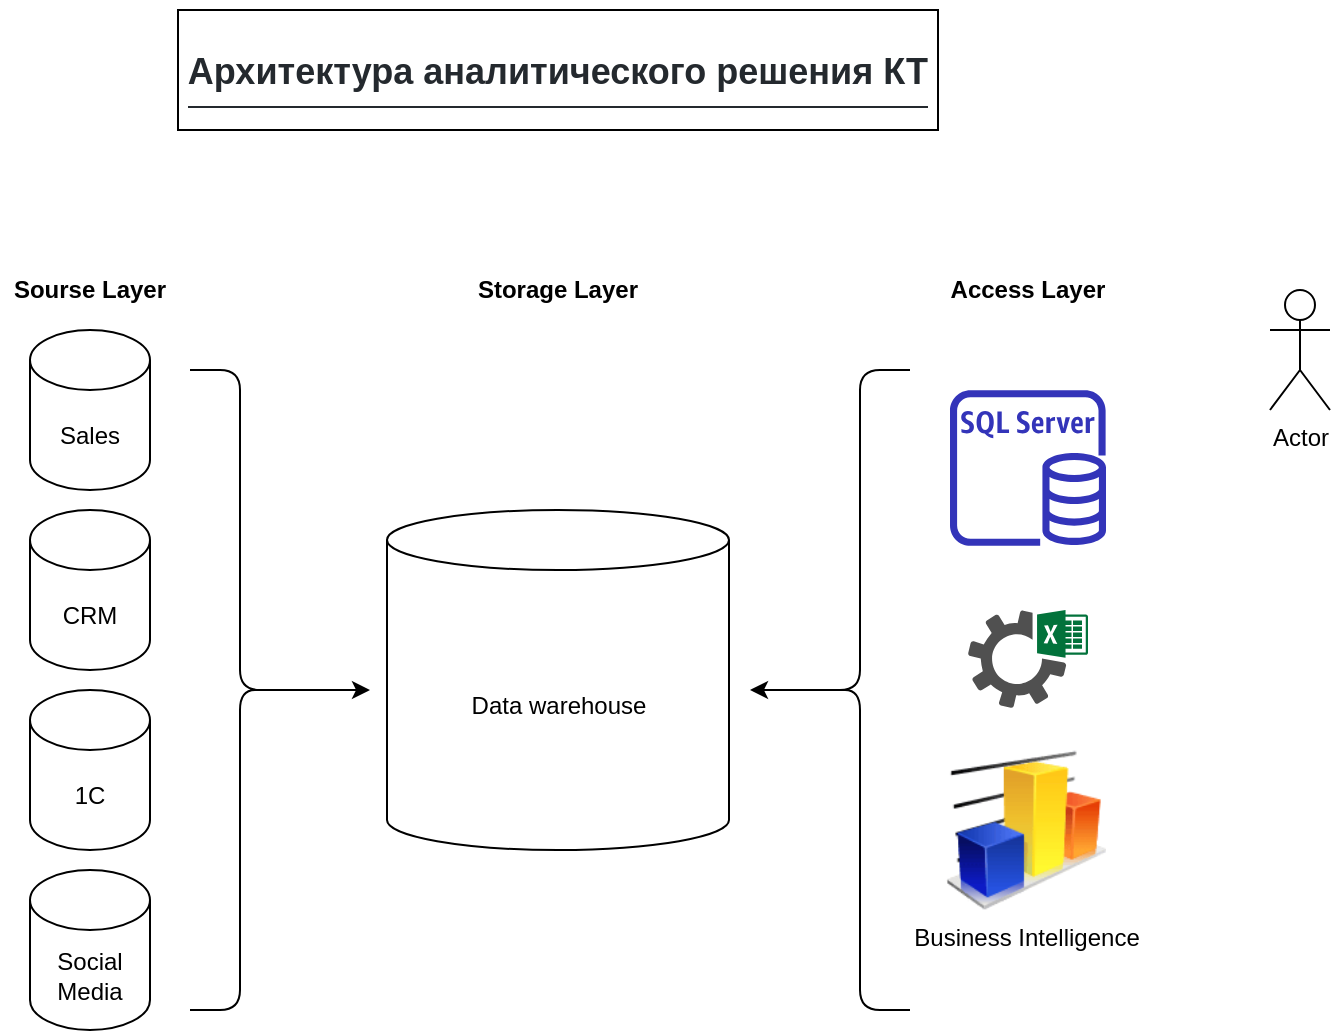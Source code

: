 <mxfile version="14.9.6" type="device"><diagram id="4MBOzaAb6K5QXEno6gKZ" name="Страница 1"><mxGraphModel dx="1086" dy="626" grid="1" gridSize="10" guides="1" tooltips="1" connect="1" arrows="1" fold="1" page="1" pageScale="1" pageWidth="827" pageHeight="1169" math="0" shadow="0"><root><mxCell id="0"/><mxCell id="1" parent="0"/><mxCell id="3IRff395m8ovKauEipWG-1" value="&lt;h2 style=&quot;box-sizing: border-box ; margin-bottom: 16px ; margin-top: 24px ; line-height: 1.25 ; border-bottom: 1px solid ; padding-bottom: 0.3em ; color: rgb(36 , 41 , 46) ; font-family: , &amp;#34;blinkmacsystemfont&amp;#34; , &amp;#34;segoe ui&amp;#34; , &amp;#34;helvetica&amp;#34; , &amp;#34;arial&amp;#34; , sans-serif , &amp;#34;apple color emoji&amp;#34; , &amp;#34;segoe ui emoji&amp;#34; ; background-color: rgb(255 , 255 , 255)&quot;&gt;Архитектура аналитического решения КТ&lt;/h2&gt;" style="rounded=0;whiteSpace=wrap;html=1;" vertex="1" parent="1"><mxGeometry x="224" y="20" width="380" height="60" as="geometry"/></mxCell><mxCell id="3IRff395m8ovKauEipWG-2" value="Data warehouse" style="shape=cylinder3;whiteSpace=wrap;html=1;boundedLbl=1;backgroundOutline=1;size=15;" vertex="1" parent="1"><mxGeometry x="328.5" y="270" width="171" height="170" as="geometry"/></mxCell><mxCell id="3IRff395m8ovKauEipWG-3" value="Sales" style="shape=cylinder3;whiteSpace=wrap;html=1;boundedLbl=1;backgroundOutline=1;size=15;" vertex="1" parent="1"><mxGeometry x="150" y="180" width="60" height="80" as="geometry"/></mxCell><mxCell id="3IRff395m8ovKauEipWG-5" value="&lt;b&gt;Sourse Layer&lt;/b&gt;" style="text;html=1;strokeColor=none;fillColor=none;align=center;verticalAlign=middle;whiteSpace=wrap;rounded=0;" vertex="1" parent="1"><mxGeometry x="135" y="150" width="90" height="20" as="geometry"/></mxCell><mxCell id="3IRff395m8ovKauEipWG-6" value="CRM" style="shape=cylinder3;whiteSpace=wrap;html=1;boundedLbl=1;backgroundOutline=1;size=15;" vertex="1" parent="1"><mxGeometry x="150" y="270" width="60" height="80" as="geometry"/></mxCell><mxCell id="3IRff395m8ovKauEipWG-7" value="1C" style="shape=cylinder3;whiteSpace=wrap;html=1;boundedLbl=1;backgroundOutline=1;size=15;" vertex="1" parent="1"><mxGeometry x="150" y="360" width="60" height="80" as="geometry"/></mxCell><mxCell id="3IRff395m8ovKauEipWG-9" value="Social Media" style="shape=cylinder3;whiteSpace=wrap;html=1;boundedLbl=1;backgroundOutline=1;size=15;" vertex="1" parent="1"><mxGeometry x="150" y="450" width="60" height="80" as="geometry"/></mxCell><mxCell id="3IRff395m8ovKauEipWG-12" style="edgeStyle=orthogonalEdgeStyle;rounded=0;orthogonalLoop=1;jettySize=auto;html=1;exitX=0.1;exitY=0.5;exitDx=0;exitDy=0;exitPerimeter=0;" edge="1" parent="1" source="3IRff395m8ovKauEipWG-11"><mxGeometry relative="1" as="geometry"><mxPoint x="320" y="360" as="targetPoint"/></mxGeometry></mxCell><mxCell id="3IRff395m8ovKauEipWG-11" value="" style="shape=curlyBracket;whiteSpace=wrap;html=1;rounded=1;flipH=1;" vertex="1" parent="1"><mxGeometry x="230" y="200" width="50" height="320" as="geometry"/></mxCell><mxCell id="3IRff395m8ovKauEipWG-13" value="&lt;b&gt;Storage Layer&lt;/b&gt;" style="text;html=1;strokeColor=none;fillColor=none;align=center;verticalAlign=middle;whiteSpace=wrap;rounded=0;" vertex="1" parent="1"><mxGeometry x="369" y="150" width="90" height="20" as="geometry"/></mxCell><mxCell id="3IRff395m8ovKauEipWG-14" value="&lt;b&gt;Access Layer&lt;/b&gt;" style="text;html=1;strokeColor=none;fillColor=none;align=center;verticalAlign=middle;whiteSpace=wrap;rounded=0;" vertex="1" parent="1"><mxGeometry x="604" y="150" width="90" height="20" as="geometry"/></mxCell><mxCell id="3IRff395m8ovKauEipWG-16" value="Actor" style="shape=umlActor;verticalLabelPosition=bottom;verticalAlign=top;html=1;" vertex="1" parent="1"><mxGeometry x="770" y="160" width="30" height="60" as="geometry"/></mxCell><mxCell id="3IRff395m8ovKauEipWG-17" value="" style="pointerEvents=1;shadow=0;dashed=0;html=1;strokeColor=none;fillColor=#505050;labelPosition=center;verticalLabelPosition=bottom;verticalAlign=top;outlineConnect=0;align=center;shape=mxgraph.office.services.excel_services;" vertex="1" parent="1"><mxGeometry x="619" y="320" width="60" height="49" as="geometry"/></mxCell><mxCell id="3IRff395m8ovKauEipWG-19" value="" style="outlineConnect=0;fontColor=#232F3E;gradientColor=none;fillColor=#3334B9;strokeColor=none;dashed=0;verticalLabelPosition=bottom;verticalAlign=top;align=center;html=1;fontSize=12;fontStyle=0;aspect=fixed;pointerEvents=1;shape=mxgraph.aws4.rds_sql_server_instance;" vertex="1" parent="1"><mxGeometry x="610" y="210" width="78" height="78" as="geometry"/></mxCell><mxCell id="3IRff395m8ovKauEipWG-20" value="Business Intelligence" style="image;html=1;image=img/lib/clip_art/finance/Graph_128x128.png" vertex="1" parent="1"><mxGeometry x="608" y="390" width="80" height="80" as="geometry"/></mxCell><mxCell id="3IRff395m8ovKauEipWG-28" style="edgeStyle=orthogonalEdgeStyle;rounded=0;orthogonalLoop=1;jettySize=auto;html=1;exitX=0.1;exitY=0.5;exitDx=0;exitDy=0;exitPerimeter=0;" edge="1" parent="1" source="3IRff395m8ovKauEipWG-26"><mxGeometry relative="1" as="geometry"><mxPoint x="510" y="360" as="targetPoint"/></mxGeometry></mxCell><mxCell id="3IRff395m8ovKauEipWG-26" value="" style="shape=curlyBracket;whiteSpace=wrap;html=1;rounded=1;" vertex="1" parent="1"><mxGeometry x="540" y="200" width="50" height="320" as="geometry"/></mxCell></root></mxGraphModel></diagram></mxfile>